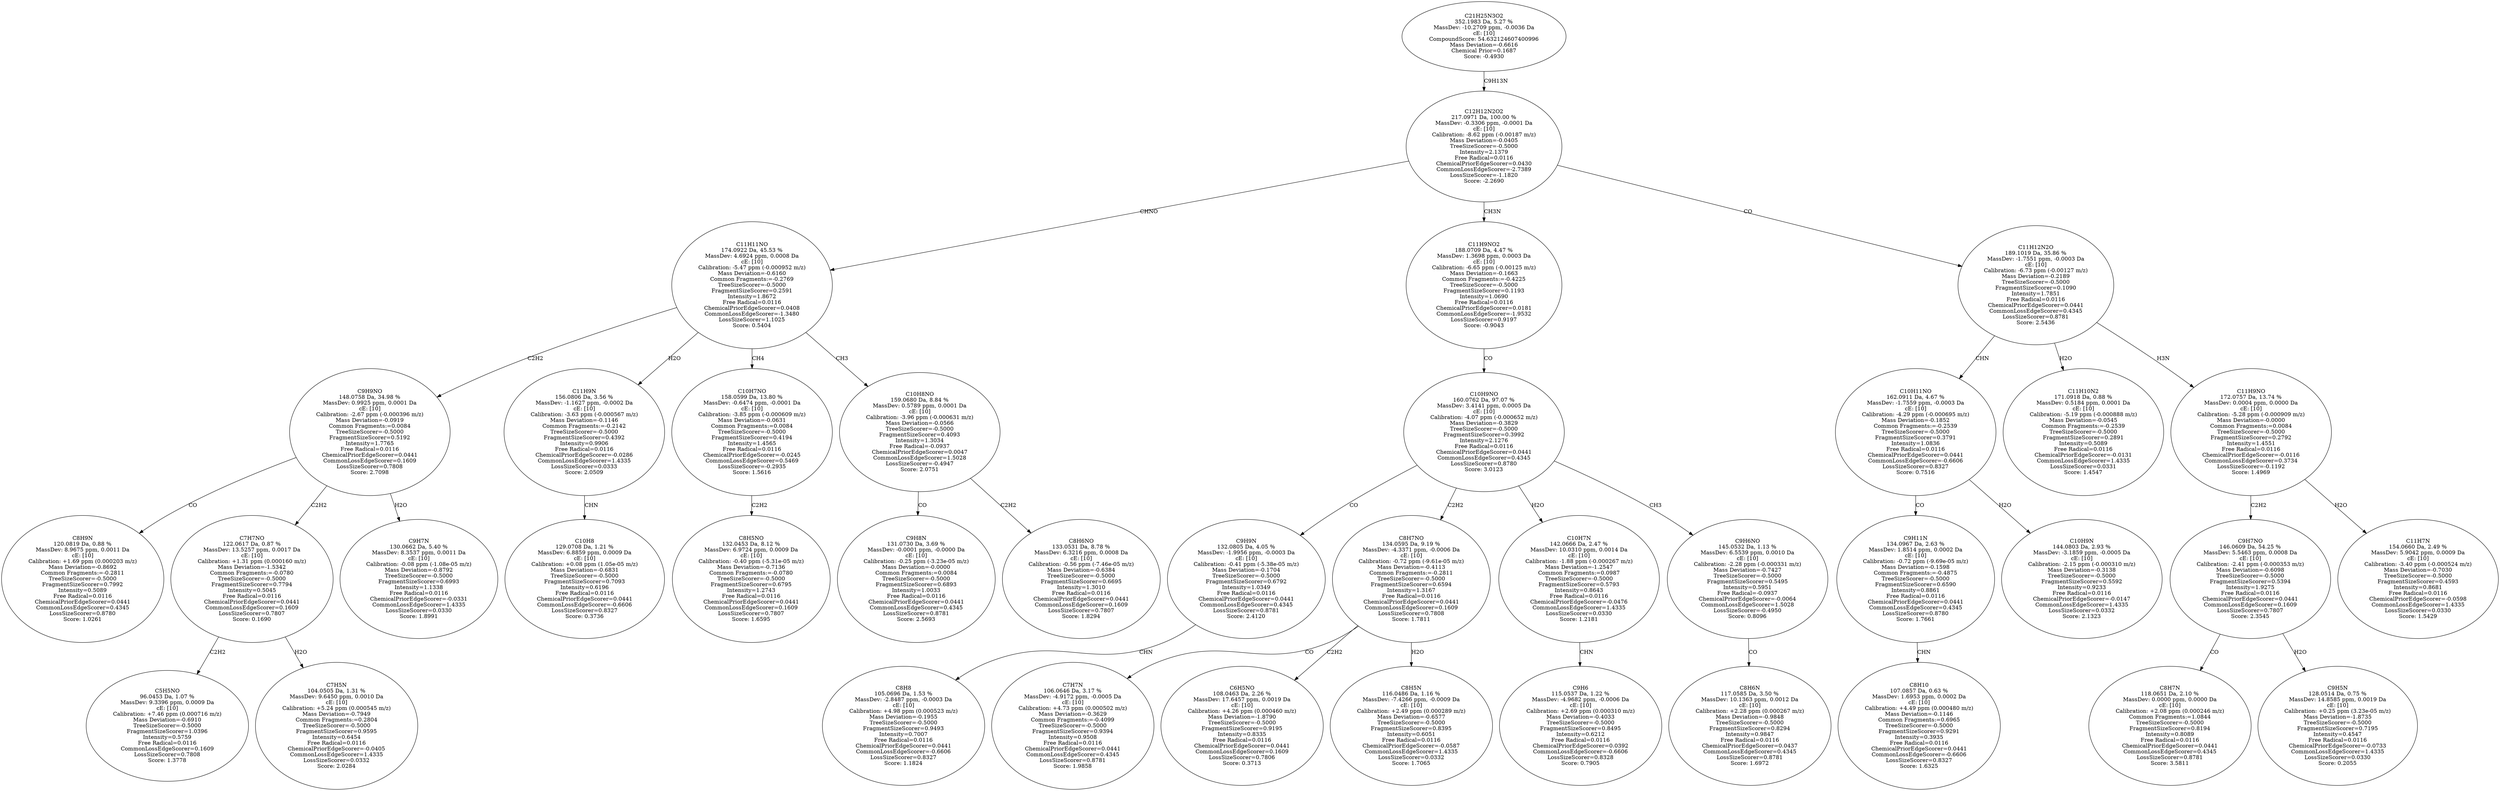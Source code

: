 strict digraph {
v1 [label="C8H9N\n120.0819 Da, 0.88 %\nMassDev: 8.9675 ppm, 0.0011 Da\ncE: [10]\nCalibration: +1.69 ppm (0.000203 m/z)\nMass Deviation=-0.8692\nCommon Fragments:=-0.2811\nTreeSizeScorer=-0.5000\nFragmentSizeScorer=0.7992\nIntensity=0.5089\nFree Radical=0.0116\nChemicalPriorEdgeScorer=0.0441\nCommonLossEdgeScorer=0.4345\nLossSizeScorer=0.8780\nScore: 1.0261"];
v2 [label="C5H5NO\n96.0453 Da, 1.07 %\nMassDev: 9.3396 ppm, 0.0009 Da\ncE: [10]\nCalibration: +7.46 ppm (0.000716 m/z)\nMass Deviation=-0.6910\nTreeSizeScorer=-0.5000\nFragmentSizeScorer=1.0396\nIntensity=0.5759\nFree Radical=0.0116\nCommonLossEdgeScorer=0.1609\nLossSizeScorer=0.7808\nScore: 1.3778"];
v3 [label="C7H5N\n104.0505 Da, 1.31 %\nMassDev: 9.6450 ppm, 0.0010 Da\ncE: [10]\nCalibration: +5.24 ppm (0.000545 m/z)\nMass Deviation=-0.7949\nCommon Fragments:=0.2804\nTreeSizeScorer=-0.5000\nFragmentSizeScorer=0.9595\nIntensity=0.6454\nFree Radical=0.0116\nChemicalPriorEdgeScorer=-0.0405\nCommonLossEdgeScorer=1.4335\nLossSizeScorer=0.0332\nScore: 2.0284"];
v4 [label="C7H7NO\n122.0617 Da, 0.87 %\nMassDev: 13.5257 ppm, 0.0017 Da\ncE: [10]\nCalibration: +1.31 ppm (0.000160 m/z)\nMass Deviation=-1.5342\nCommon Fragments:=-0.0780\nTreeSizeScorer=-0.5000\nFragmentSizeScorer=0.7794\nIntensity=0.5045\nFree Radical=0.0116\nChemicalPriorEdgeScorer=0.0441\nCommonLossEdgeScorer=0.1609\nLossSizeScorer=0.7807\nScore: 0.1690"];
v5 [label="C9H7N\n130.0662 Da, 5.40 %\nMassDev: 8.3537 ppm, 0.0011 Da\ncE: [10]\nCalibration: -0.08 ppm (-1.08e-05 m/z)\nMass Deviation=-0.8792\nTreeSizeScorer=-0.5000\nFragmentSizeScorer=0.6993\nIntensity=1.1338\nFree Radical=0.0116\nChemicalPriorEdgeScorer=-0.0331\nCommonLossEdgeScorer=1.4335\nLossSizeScorer=0.0330\nScore: 1.8991"];
v6 [label="C9H9NO\n148.0758 Da, 34.98 %\nMassDev: 0.9925 ppm, 0.0001 Da\ncE: [10]\nCalibration: -2.67 ppm (-0.000396 m/z)\nMass Deviation=-0.0919\nCommon Fragments:=0.0084\nTreeSizeScorer=-0.5000\nFragmentSizeScorer=0.5192\nIntensity=1.7765\nFree Radical=0.0116\nChemicalPriorEdgeScorer=0.0441\nCommonLossEdgeScorer=0.1609\nLossSizeScorer=0.7808\nScore: 2.7098"];
v7 [label="C10H8\n129.0708 Da, 1.21 %\nMassDev: 6.8859 ppm, 0.0009 Da\ncE: [10]\nCalibration: +0.08 ppm (1.05e-05 m/z)\nMass Deviation=-0.6831\nTreeSizeScorer=-0.5000\nFragmentSizeScorer=0.7093\nIntensity=0.6196\nFree Radical=0.0116\nChemicalPriorEdgeScorer=0.0441\nCommonLossEdgeScorer=-0.6606\nLossSizeScorer=0.8327\nScore: 0.3736"];
v8 [label="C11H9N\n156.0806 Da, 3.56 %\nMassDev: -1.1627 ppm, -0.0002 Da\ncE: [10]\nCalibration: -3.63 ppm (-0.000567 m/z)\nMass Deviation=-0.1146\nCommon Fragments:=-0.2142\nTreeSizeScorer=-0.5000\nFragmentSizeScorer=0.4392\nIntensity=0.9906\nFree Radical=0.0116\nChemicalPriorEdgeScorer=-0.0286\nCommonLossEdgeScorer=1.4335\nLossSizeScorer=0.0333\nScore: 2.0509"];
v9 [label="C8H5NO\n132.0453 Da, 8.12 %\nMassDev: 6.9724 ppm, 0.0009 Da\ncE: [10]\nCalibration: -0.40 ppm (-5.31e-05 m/z)\nMass Deviation=-0.7136\nCommon Fragments:=-0.0780\nTreeSizeScorer=-0.5000\nFragmentSizeScorer=0.6795\nIntensity=1.2743\nFree Radical=0.0116\nChemicalPriorEdgeScorer=0.0441\nCommonLossEdgeScorer=0.1609\nLossSizeScorer=0.7807\nScore: 1.6595"];
v10 [label="C10H7NO\n158.0599 Da, 13.80 %\nMassDev: -0.6474 ppm, -0.0001 Da\ncE: [10]\nCalibration: -3.85 ppm (-0.000609 m/z)\nMass Deviation=-0.0631\nCommon Fragments:=0.0084\nTreeSizeScorer=-0.5000\nFragmentSizeScorer=0.4194\nIntensity=1.4565\nFree Radical=0.0116\nChemicalPriorEdgeScorer=-0.0245\nCommonLossEdgeScorer=0.5469\nLossSizeScorer=-0.2935\nScore: 1.5616"];
v11 [label="C9H8N\n131.0730 Da, 3.69 %\nMassDev: -0.0001 ppm, -0.0000 Da\ncE: [10]\nCalibration: -0.25 ppm (-3.23e-05 m/z)\nMass Deviation=-0.0000\nCommon Fragments:=0.0084\nTreeSizeScorer=-0.5000\nFragmentSizeScorer=0.6893\nIntensity=1.0033\nFree Radical=0.0116\nChemicalPriorEdgeScorer=0.0441\nCommonLossEdgeScorer=0.4345\nLossSizeScorer=0.8781\nScore: 2.5693"];
v12 [label="C8H6NO\n133.0531 Da, 8.78 %\nMassDev: 6.3216 ppm, 0.0008 Da\ncE: [10]\nCalibration: -0.56 ppm (-7.46e-05 m/z)\nMass Deviation=-0.6384\nTreeSizeScorer=-0.5000\nFragmentSizeScorer=0.6695\nIntensity=1.3010\nFree Radical=0.0116\nChemicalPriorEdgeScorer=0.0441\nCommonLossEdgeScorer=0.1609\nLossSizeScorer=0.7807\nScore: 1.8294"];
v13 [label="C10H8NO\n159.0680 Da, 8.84 %\nMassDev: 0.5789 ppm, 0.0001 Da\ncE: [10]\nCalibration: -3.96 ppm (-0.000631 m/z)\nMass Deviation=-0.0566\nTreeSizeScorer=-0.5000\nFragmentSizeScorer=0.4093\nIntensity=1.3034\nFree Radical=-0.0937\nChemicalPriorEdgeScorer=0.0047\nCommonLossEdgeScorer=1.5028\nLossSizeScorer=-0.4947\nScore: 2.0751"];
v14 [label="C11H11NO\n174.0922 Da, 45.53 %\nMassDev: 4.6924 ppm, 0.0008 Da\ncE: [10]\nCalibration: -5.47 ppm (-0.000952 m/z)\nMass Deviation=-0.6160\nCommon Fragments:=-0.2769\nTreeSizeScorer=-0.5000\nFragmentSizeScorer=0.2591\nIntensity=1.8672\nFree Radical=0.0116\nChemicalPriorEdgeScorer=0.0408\nCommonLossEdgeScorer=-1.3480\nLossSizeScorer=1.1025\nScore: 0.5404"];
v15 [label="C8H8\n105.0696 Da, 1.53 %\nMassDev: -2.8487 ppm, -0.0003 Da\ncE: [10]\nCalibration: +4.98 ppm (0.000523 m/z)\nMass Deviation=-0.1955\nTreeSizeScorer=-0.5000\nFragmentSizeScorer=0.9493\nIntensity=0.7007\nFree Radical=0.0116\nChemicalPriorEdgeScorer=0.0441\nCommonLossEdgeScorer=-0.6606\nLossSizeScorer=0.8327\nScore: 1.1824"];
v16 [label="C9H9N\n132.0805 Da, 4.05 %\nMassDev: -1.9956 ppm, -0.0003 Da\ncE: [10]\nCalibration: -0.41 ppm (-5.38e-05 m/z)\nMass Deviation=-0.1704\nTreeSizeScorer=-0.5000\nFragmentSizeScorer=0.6792\nIntensity=1.0349\nFree Radical=0.0116\nChemicalPriorEdgeScorer=0.0441\nCommonLossEdgeScorer=0.4345\nLossSizeScorer=0.8781\nScore: 2.4120"];
v17 [label="C7H7N\n106.0646 Da, 3.17 %\nMassDev: -4.9172 ppm, -0.0005 Da\ncE: [10]\nCalibration: +4.73 ppm (0.000502 m/z)\nMass Deviation=-0.3629\nCommon Fragments:=-0.4099\nTreeSizeScorer=-0.5000\nFragmentSizeScorer=0.9394\nIntensity=0.9508\nFree Radical=0.0116\nChemicalPriorEdgeScorer=0.0441\nCommonLossEdgeScorer=0.4345\nLossSizeScorer=0.8781\nScore: 1.9858"];
v18 [label="C6H5NO\n108.0463 Da, 2.26 %\nMassDev: 17.6457 ppm, 0.0019 Da\ncE: [10]\nCalibration: +4.26 ppm (0.000460 m/z)\nMass Deviation=-1.8790\nTreeSizeScorer=-0.5000\nFragmentSizeScorer=0.9195\nIntensity=0.8335\nFree Radical=0.0116\nChemicalPriorEdgeScorer=0.0441\nCommonLossEdgeScorer=0.1609\nLossSizeScorer=0.7806\nScore: 0.3713"];
v19 [label="C8H5N\n116.0486 Da, 1.16 %\nMassDev: -7.4266 ppm, -0.0009 Da\ncE: [10]\nCalibration: +2.49 ppm (0.000289 m/z)\nMass Deviation=-0.6577\nTreeSizeScorer=-0.5000\nFragmentSizeScorer=0.8395\nIntensity=0.6051\nFree Radical=0.0116\nChemicalPriorEdgeScorer=-0.0587\nCommonLossEdgeScorer=1.4335\nLossSizeScorer=0.0332\nScore: 1.7065"];
v20 [label="C8H7NO\n134.0595 Da, 9.19 %\nMassDev: -4.3371 ppm, -0.0006 Da\ncE: [10]\nCalibration: -0.72 ppm (-9.61e-05 m/z)\nMass Deviation=-0.4113\nCommon Fragments:=-0.2811\nTreeSizeScorer=-0.5000\nFragmentSizeScorer=0.6594\nIntensity=1.3167\nFree Radical=0.0116\nChemicalPriorEdgeScorer=0.0441\nCommonLossEdgeScorer=0.1609\nLossSizeScorer=0.7808\nScore: 1.7811"];
v21 [label="C9H6\n115.0537 Da, 1.22 %\nMassDev: -4.9682 ppm, -0.0006 Da\ncE: [10]\nCalibration: +2.69 ppm (0.000310 m/z)\nMass Deviation=-0.4033\nTreeSizeScorer=-0.5000\nFragmentSizeScorer=0.8495\nIntensity=0.6212\nFree Radical=0.0116\nChemicalPriorEdgeScorer=0.0392\nCommonLossEdgeScorer=-0.6606\nLossSizeScorer=0.8328\nScore: 0.7905"];
v22 [label="C10H7N\n142.0666 Da, 2.47 %\nMassDev: 10.0310 ppm, 0.0014 Da\ncE: [10]\nCalibration: -1.88 ppm (-0.000267 m/z)\nMass Deviation=-1.2547\nCommon Fragments:=0.0987\nTreeSizeScorer=-0.5000\nFragmentSizeScorer=0.5793\nIntensity=0.8643\nFree Radical=0.0116\nChemicalPriorEdgeScorer=-0.0476\nCommonLossEdgeScorer=1.4335\nLossSizeScorer=0.0330\nScore: 1.2181"];
v23 [label="C8H6N\n117.0585 Da, 3.50 %\nMassDev: 10.1363 ppm, 0.0012 Da\ncE: [10]\nCalibration: +2.28 ppm (0.000267 m/z)\nMass Deviation=-0.9848\nTreeSizeScorer=-0.5000\nFragmentSizeScorer=0.8294\nIntensity=0.9847\nFree Radical=0.0116\nChemicalPriorEdgeScorer=0.0437\nCommonLossEdgeScorer=0.4345\nLossSizeScorer=0.8781\nScore: 1.6972"];
v24 [label="C9H6NO\n145.0532 Da, 1.13 %\nMassDev: 6.5539 ppm, 0.0010 Da\ncE: [10]\nCalibration: -2.28 ppm (-0.000331 m/z)\nMass Deviation=-0.7427\nTreeSizeScorer=-0.5000\nFragmentSizeScorer=0.5495\nIntensity=0.5951\nFree Radical=-0.0937\nChemicalPriorEdgeScorer=-0.0064\nCommonLossEdgeScorer=1.5028\nLossSizeScorer=-0.4950\nScore: 0.8096"];
v25 [label="C10H9NO\n160.0762 Da, 97.07 %\nMassDev: 3.4141 ppm, 0.0005 Da\ncE: [10]\nCalibration: -4.07 ppm (-0.000652 m/z)\nMass Deviation=-0.3829\nTreeSizeScorer=-0.5000\nFragmentSizeScorer=0.3992\nIntensity=2.1276\nFree Radical=0.0116\nChemicalPriorEdgeScorer=0.0441\nCommonLossEdgeScorer=0.4345\nLossSizeScorer=0.8780\nScore: 3.0123"];
v26 [label="C11H9NO2\n188.0709 Da, 4.47 %\nMassDev: 1.3698 ppm, 0.0003 Da\ncE: [10]\nCalibration: -6.65 ppm (-0.00125 m/z)\nMass Deviation=-0.1663\nCommon Fragments:=-0.4225\nTreeSizeScorer=-0.5000\nFragmentSizeScorer=0.1193\nIntensity=1.0690\nFree Radical=0.0116\nChemicalPriorEdgeScorer=0.0181\nCommonLossEdgeScorer=-1.9532\nLossSizeScorer=0.9197\nScore: -0.9043"];
v27 [label="C8H10\n107.0857 Da, 0.63 %\nMassDev: 1.6953 ppm, 0.0002 Da\ncE: [10]\nCalibration: +4.49 ppm (0.000480 m/z)\nMass Deviation=-0.1146\nCommon Fragments:=0.6965\nTreeSizeScorer=-0.5000\nFragmentSizeScorer=0.9291\nIntensity=0.3935\nFree Radical=0.0116\nChemicalPriorEdgeScorer=0.0441\nCommonLossEdgeScorer=-0.6606\nLossSizeScorer=0.8327\nScore: 1.6325"];
v28 [label="C9H11N\n134.0967 Da, 2.63 %\nMassDev: 1.8514 ppm, 0.0002 Da\ncE: [10]\nCalibration: -0.72 ppm (-9.69e-05 m/z)\nMass Deviation=-0.1598\nCommon Fragments:=-0.4875\nTreeSizeScorer=-0.5000\nFragmentSizeScorer=0.6590\nIntensity=0.8861\nFree Radical=0.0116\nChemicalPriorEdgeScorer=0.0441\nCommonLossEdgeScorer=0.4345\nLossSizeScorer=0.8780\nScore: 1.7661"];
v29 [label="C10H9N\n144.0803 Da, 2.93 %\nMassDev: -3.1859 ppm, -0.0005 Da\ncE: [10]\nCalibration: -2.15 ppm (-0.000310 m/z)\nMass Deviation=-0.3138\nTreeSizeScorer=-0.5000\nFragmentSizeScorer=0.5592\nIntensity=0.9233\nFree Radical=0.0116\nChemicalPriorEdgeScorer=-0.0147\nCommonLossEdgeScorer=1.4335\nLossSizeScorer=0.0332\nScore: 2.1323"];
v30 [label="C10H11NO\n162.0911 Da, 4.67 %\nMassDev: -1.7559 ppm, -0.0003 Da\ncE: [10]\nCalibration: -4.29 ppm (-0.000695 m/z)\nMass Deviation=-0.1852\nCommon Fragments:=-0.2539\nTreeSizeScorer=-0.5000\nFragmentSizeScorer=0.3791\nIntensity=1.0836\nFree Radical=0.0116\nChemicalPriorEdgeScorer=0.0441\nCommonLossEdgeScorer=-0.6606\nLossSizeScorer=0.8327\nScore: 0.7516"];
v31 [label="C11H10N2\n171.0918 Da, 0.88 %\nMassDev: 0.5184 ppm, 0.0001 Da\ncE: [10]\nCalibration: -5.19 ppm (-0.000888 m/z)\nMass Deviation=-0.0545\nCommon Fragments:=-0.2539\nTreeSizeScorer=-0.5000\nFragmentSizeScorer=0.2891\nIntensity=0.5089\nFree Radical=0.0116\nChemicalPriorEdgeScorer=-0.0131\nCommonLossEdgeScorer=1.4335\nLossSizeScorer=0.0331\nScore: 1.4547"];
v32 [label="C8H7N\n118.0651 Da, 2.10 %\nMassDev: 0.0000 ppm, 0.0000 Da\ncE: [10]\nCalibration: +2.08 ppm (0.000246 m/z)\nCommon Fragments:=1.0844\nTreeSizeScorer=-0.5000\nFragmentSizeScorer=0.8194\nIntensity=0.8089\nFree Radical=0.0116\nChemicalPriorEdgeScorer=0.0441\nCommonLossEdgeScorer=0.4345\nLossSizeScorer=0.8781\nScore: 3.5811"];
v33 [label="C9H5N\n128.0514 Da, 0.75 %\nMassDev: 14.8585 ppm, 0.0019 Da\ncE: [10]\nCalibration: +0.25 ppm (3.23e-05 m/z)\nMass Deviation=-1.8735\nTreeSizeScorer=-0.5000\nFragmentSizeScorer=0.7195\nIntensity=0.4547\nFree Radical=0.0116\nChemicalPriorEdgeScorer=-0.0733\nCommonLossEdgeScorer=1.4335\nLossSizeScorer=0.0330\nScore: 0.2055"];
v34 [label="C9H7NO\n146.0609 Da, 54.25 %\nMassDev: 5.5463 ppm, 0.0008 Da\ncE: [10]\nCalibration: -2.41 ppm (-0.000353 m/z)\nMass Deviation=-0.6098\nTreeSizeScorer=-0.5000\nFragmentSizeScorer=0.5394\nIntensity=1.9275\nFree Radical=0.0116\nChemicalPriorEdgeScorer=0.0441\nCommonLossEdgeScorer=0.1609\nLossSizeScorer=0.7807\nScore: 2.3545"];
v35 [label="C11H7N\n154.0660 Da, 2.49 %\nMassDev: 5.9042 ppm, 0.0009 Da\ncE: [10]\nCalibration: -3.40 ppm (-0.000524 m/z)\nMass Deviation=-0.7030\nTreeSizeScorer=-0.5000\nFragmentSizeScorer=0.4593\nIntensity=0.8681\nFree Radical=0.0116\nChemicalPriorEdgeScorer=-0.0598\nCommonLossEdgeScorer=1.4335\nLossSizeScorer=0.0330\nScore: 1.5429"];
v36 [label="C11H9NO\n172.0757 Da, 13.74 %\nMassDev: 0.0004 ppm, 0.0000 Da\ncE: [10]\nCalibration: -5.28 ppm (-0.000909 m/z)\nMass Deviation=-0.0000\nCommon Fragments:=0.0084\nTreeSizeScorer=-0.5000\nFragmentSizeScorer=0.2792\nIntensity=1.4551\nFree Radical=0.0116\nChemicalPriorEdgeScorer=-0.0116\nCommonLossEdgeScorer=0.3734\nLossSizeScorer=-0.1192\nScore: 1.4969"];
v37 [label="C11H12N2O\n189.1019 Da, 35.86 %\nMassDev: -1.7551 ppm, -0.0003 Da\ncE: [10]\nCalibration: -6.73 ppm (-0.00127 m/z)\nMass Deviation=-0.2189\nTreeSizeScorer=-0.5000\nFragmentSizeScorer=0.1090\nIntensity=1.7851\nFree Radical=0.0116\nChemicalPriorEdgeScorer=0.0441\nCommonLossEdgeScorer=0.4345\nLossSizeScorer=0.8781\nScore: 2.5436"];
v38 [label="C12H12N2O2\n217.0971 Da, 100.00 %\nMassDev: -0.3306 ppm, -0.0001 Da\ncE: [10]\nCalibration: -8.62 ppm (-0.00187 m/z)\nMass Deviation=-0.0405\nTreeSizeScorer=-0.5000\nIntensity=2.1379\nFree Radical=0.0116\nChemicalPriorEdgeScorer=0.0430\nCommonLossEdgeScorer=-2.7389\nLossSizeScorer=-1.1820\nScore: -2.2690"];
v39 [label="C21H25N3O2\n352.1983 Da, 5.27 %\nMassDev: -10.2709 ppm, -0.0036 Da\ncE: [10]\nCompoundScore: 54.632124607400996\nMass Deviation=-0.6616\nChemical Prior=0.1687\nScore: -0.4930"];
v6 -> v1 [label="CO"];
v4 -> v2 [label="C2H2"];
v4 -> v3 [label="H2O"];
v6 -> v4 [label="C2H2"];
v6 -> v5 [label="H2O"];
v14 -> v6 [label="C2H2"];
v8 -> v7 [label="CHN"];
v14 -> v8 [label="H2O"];
v10 -> v9 [label="C2H2"];
v14 -> v10 [label="CH4"];
v13 -> v11 [label="CO"];
v13 -> v12 [label="C2H2"];
v14 -> v13 [label="CH3"];
v38 -> v14 [label="CHNO"];
v16 -> v15 [label="CHN"];
v25 -> v16 [label="CO"];
v20 -> v17 [label="CO"];
v20 -> v18 [label="C2H2"];
v20 -> v19 [label="H2O"];
v25 -> v20 [label="C2H2"];
v22 -> v21 [label="CHN"];
v25 -> v22 [label="H2O"];
v24 -> v23 [label="CO"];
v25 -> v24 [label="CH3"];
v26 -> v25 [label="CO"];
v38 -> v26 [label="CH3N"];
v28 -> v27 [label="CHN"];
v30 -> v28 [label="CO"];
v30 -> v29 [label="H2O"];
v37 -> v30 [label="CHN"];
v37 -> v31 [label="H2O"];
v34 -> v32 [label="CO"];
v34 -> v33 [label="H2O"];
v36 -> v34 [label="C2H2"];
v36 -> v35 [label="H2O"];
v37 -> v36 [label="H3N"];
v38 -> v37 [label="CO"];
v39 -> v38 [label="C9H13N"];
}